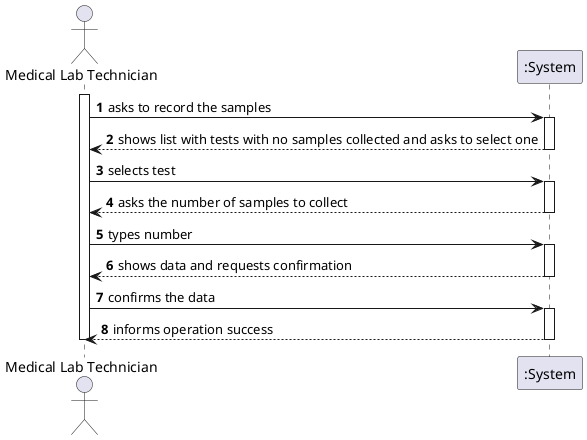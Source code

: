 @startuml

autonumber
actor "Medical Lab Technician" as MLT

activate MLT
MLT -> ":System" : asks to record the samples
/'Here below'/
activate ":System"
":System" --> MLT : shows list with tests with no samples collected and asks to select one
deactivate ":System"

MLT -> ":System" : selects test
activate ":System"

":System" --> MLT : asks the number of samples to collect
deactivate ":System"

MLT -> ":System" : types number
activate ":System"

":System" --> MLT : shows data and requests confirmation
deactivate ":System"

MLT -> ":System" : confirms the data
activate ":System"
":System" --> MLT : informs operation success
deactivate ":System"

deactivate MLT

@enduml